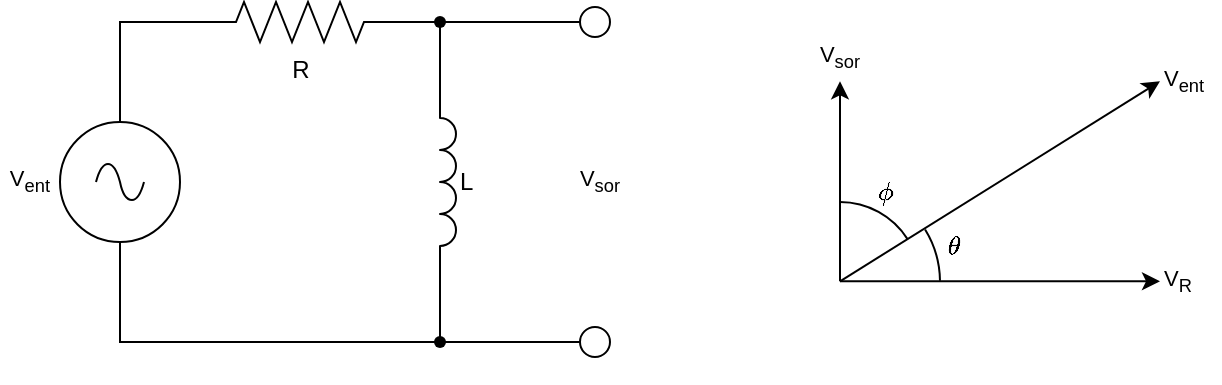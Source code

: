 <mxfile version="28.2.8">
  <diagram name="Page 1" id="Page-1">
    <mxGraphModel dx="732" dy="874" grid="1" gridSize="10" guides="1" tooltips="1" connect="1" arrows="1" fold="1" page="1" pageScale="1" pageWidth="827" pageHeight="1169" math="1" shadow="0">
      <root>
        <mxCell id="0" />
        <mxCell id="1" parent="0" />
        <mxCell id="sDkNGm2xB-vckQluRT2C-44" value="$$\theta$$" style="text;html=1;whiteSpace=wrap;strokeColor=none;fillColor=none;align=center;verticalAlign=middle;rounded=0;fontFamily=Helvetica;fontSize=11;fontColor=default;labelBackgroundColor=default;" parent="1" vertex="1">
          <mxGeometry x="567" y="302" width="20" height="20" as="geometry" />
        </mxCell>
        <mxCell id="sDkNGm2xB-vckQluRT2C-45" value="$$\phi$$" style="text;html=1;whiteSpace=wrap;strokeColor=none;fillColor=none;align=center;verticalAlign=middle;rounded=0;fontFamily=Helvetica;fontSize=11;fontColor=default;labelBackgroundColor=default;" parent="1" vertex="1">
          <mxGeometry x="533" y="275" width="20" height="20" as="geometry" />
        </mxCell>
        <mxCell id="sDkNGm2xB-vckQluRT2C-40" value="V&lt;sub&gt;R&lt;/sub&gt;" style="text;html=1;whiteSpace=wrap;strokeColor=none;fillColor=none;align=left;verticalAlign=middle;rounded=0;fontFamily=Helvetica;fontSize=11;fontColor=default;labelBackgroundColor=default;convertToSvg=1;" parent="1" vertex="1">
          <mxGeometry x="680" y="320" width="30" height="20" as="geometry" />
        </mxCell>
        <mxCell id="sDkNGm2xB-vckQluRT2C-39" value="V&lt;sub&gt;ent&lt;/sub&gt;" style="text;html=1;whiteSpace=wrap;strokeColor=none;fillColor=none;align=left;verticalAlign=middle;rounded=0;fontFamily=Helvetica;fontSize=11;fontColor=default;labelBackgroundColor=default;convertToSvg=1;" parent="1" vertex="1">
          <mxGeometry x="680" y="220" width="30" height="20" as="geometry" />
        </mxCell>
        <mxCell id="a2qW_MYBUop-qcKPNAVE-28" value="&lt;div align=&quot;right&quot;&gt;V&lt;sub&gt;ent&lt;/sub&gt;&lt;/div&gt;" style="text;html=1;whiteSpace=wrap;strokeColor=none;fillColor=none;align=right;verticalAlign=middle;rounded=0;fontFamily=Helvetica;fontSize=11;fontColor=default;labelBackgroundColor=default;convertToSvg=1;" parent="1" vertex="1">
          <mxGeometry x="100" y="265" width="27" height="30" as="geometry" />
        </mxCell>
        <mxCell id="sDkNGm2xB-vckQluRT2C-35" value="V&lt;sub&gt;sor&lt;/sub&gt;" style="text;html=1;whiteSpace=wrap;strokeColor=none;fillColor=none;align=center;verticalAlign=middle;rounded=0;fontFamily=Helvetica;fontSize=11;fontColor=default;labelBackgroundColor=default;convertToSvg=1;" parent="1" vertex="1">
          <mxGeometry x="380" y="270" width="40" height="20" as="geometry" />
        </mxCell>
        <UserObject label="" tags="Électrique Lien" id="22">
          <mxCell parent="1" vertex="1" visible="0">
            <mxGeometry as="geometry" />
          </mxCell>
        </UserObject>
        <mxCell id="a2qW_MYBUop-qcKPNAVE-22" value="" style="pointerEvents=1;verticalLabelPosition=bottom;shadow=0;dashed=0;align=center;html=1;verticalAlign=top;shape=mxgraph.electrical.signal_sources.source;aspect=fixed;points=[[0.5,0,0],[1,0.5,0],[0.5,1,0],[0,0.5,0]];elSignalType=ac;" parent="1" vertex="1">
          <mxGeometry x="130" y="250" width="60" height="60" as="geometry" />
        </mxCell>
        <mxCell id="sDkNGm2xB-vckQluRT2C-26" value="" style="edgeStyle=orthogonalEdgeStyle;rounded=0;orthogonalLoop=1;jettySize=auto;html=1;endArrow=none;endFill=0;" parent="1" source="a2qW_MYBUop-qcKPNAVE-23" target="sDkNGm2xB-vckQluRT2C-25" edge="1">
          <mxGeometry relative="1" as="geometry" />
        </mxCell>
        <mxCell id="a2qW_MYBUop-qcKPNAVE-23" value="R" style="pointerEvents=1;verticalLabelPosition=bottom;shadow=0;dashed=0;align=center;html=1;verticalAlign=top;shape=mxgraph.electrical.resistors.resistor_2;convertToSvg=1;" parent="1" vertex="1">
          <mxGeometry x="200" y="190" width="100" height="20" as="geometry" />
        </mxCell>
        <mxCell id="sDkNGm2xB-vckQluRT2C-29" style="edgeStyle=orthogonalEdgeStyle;shape=connector;rounded=0;orthogonalLoop=1;jettySize=auto;html=1;exitX=1;exitY=1;exitDx=0;exitDy=0;exitPerimeter=0;strokeColor=default;align=center;verticalAlign=middle;fontFamily=Helvetica;fontSize=11;fontColor=default;labelBackgroundColor=default;endArrow=none;endFill=0;" parent="1" source="a2qW_MYBUop-qcKPNAVE-24" target="sDkNGm2xB-vckQluRT2C-28" edge="1">
          <mxGeometry relative="1" as="geometry" />
        </mxCell>
        <mxCell id="sDkNGm2xB-vckQluRT2C-30" style="edgeStyle=orthogonalEdgeStyle;shape=connector;rounded=0;orthogonalLoop=1;jettySize=auto;html=1;exitX=0;exitY=1;exitDx=0;exitDy=0;exitPerimeter=0;strokeColor=default;align=center;verticalAlign=middle;fontFamily=Helvetica;fontSize=11;fontColor=default;labelBackgroundColor=default;endArrow=none;endFill=0;" parent="1" source="a2qW_MYBUop-qcKPNAVE-24" target="sDkNGm2xB-vckQluRT2C-25" edge="1">
          <mxGeometry relative="1" as="geometry" />
        </mxCell>
        <mxCell id="a2qW_MYBUop-qcKPNAVE-24" value="L" style="pointerEvents=1;verticalLabelPosition=bottom;shadow=0;dashed=0;align=left;html=1;verticalAlign=middle;shape=mxgraph.electrical.inductors.inductor_3;rotation=90;horizontal=0;convertToSvg=1;" parent="1" vertex="1">
          <mxGeometry x="274" y="276" width="100" height="8" as="geometry" />
        </mxCell>
        <mxCell id="a2qW_MYBUop-qcKPNAVE-25" style="edgeStyle=orthogonalEdgeStyle;rounded=0;orthogonalLoop=1;jettySize=auto;html=1;exitX=0;exitY=0.5;exitDx=0;exitDy=0;exitPerimeter=0;entryX=0.5;entryY=0;entryDx=0;entryDy=0;entryPerimeter=0;endArrow=none;endFill=0;" parent="1" source="a2qW_MYBUop-qcKPNAVE-23" target="a2qW_MYBUop-qcKPNAVE-22" edge="1">
          <mxGeometry relative="1" as="geometry" />
        </mxCell>
        <mxCell id="sDkNGm2xB-vckQluRT2C-25" value="" style="shape=waypoint;sketch=0;size=6;pointerEvents=1;points=[];fillColor=default;resizable=0;rotatable=0;perimeter=centerPerimeter;snapToPoint=1;verticalAlign=top;shadow=0;dashed=0;" parent="1" vertex="1">
          <mxGeometry x="310" y="190" width="20" height="20" as="geometry" />
        </mxCell>
        <mxCell id="sDkNGm2xB-vckQluRT2C-27" value="" style="edgeStyle=orthogonalEdgeStyle;rounded=0;orthogonalLoop=1;jettySize=auto;html=1;endArrow=none;endFill=0;exitX=0.5;exitY=1;exitDx=0;exitDy=0;exitPerimeter=0;" parent="1" source="a2qW_MYBUop-qcKPNAVE-22" target="sDkNGm2xB-vckQluRT2C-28" edge="1">
          <mxGeometry relative="1" as="geometry">
            <mxPoint x="150" y="360" as="sourcePoint" />
            <Array as="points">
              <mxPoint x="160" y="360" />
            </Array>
          </mxGeometry>
        </mxCell>
        <mxCell id="sDkNGm2xB-vckQluRT2C-28" value="" style="shape=waypoint;sketch=0;size=6;pointerEvents=1;points=[];fillColor=default;resizable=0;rotatable=0;perimeter=centerPerimeter;snapToPoint=1;verticalAlign=top;shadow=0;dashed=0;" parent="1" vertex="1">
          <mxGeometry x="310" y="350" width="20" height="20" as="geometry" />
        </mxCell>
        <mxCell id="sDkNGm2xB-vckQluRT2C-34" style="edgeStyle=orthogonalEdgeStyle;shape=connector;rounded=0;orthogonalLoop=1;jettySize=auto;html=1;exitX=0;exitY=0.5;exitDx=0;exitDy=0;strokeColor=default;align=center;verticalAlign=middle;fontFamily=Helvetica;fontSize=11;fontColor=default;labelBackgroundColor=default;endArrow=none;endFill=0;" parent="1" source="sDkNGm2xB-vckQluRT2C-31" target="sDkNGm2xB-vckQluRT2C-25" edge="1">
          <mxGeometry relative="1" as="geometry" />
        </mxCell>
        <mxCell id="sDkNGm2xB-vckQluRT2C-31" value="" style="verticalLabelPosition=bottom;shadow=0;dashed=0;align=center;html=1;verticalAlign=top;strokeWidth=1;shape=ellipse;perimeter=ellipsePerimeter;fontFamily=Helvetica;fontSize=11;fontColor=default;labelBackgroundColor=default;" parent="1" vertex="1">
          <mxGeometry x="390" y="192.5" width="15" height="15" as="geometry" />
        </mxCell>
        <mxCell id="sDkNGm2xB-vckQluRT2C-33" style="edgeStyle=orthogonalEdgeStyle;shape=connector;rounded=0;orthogonalLoop=1;jettySize=auto;html=1;exitX=0;exitY=0.5;exitDx=0;exitDy=0;strokeColor=default;align=center;verticalAlign=middle;fontFamily=Helvetica;fontSize=11;fontColor=default;labelBackgroundColor=default;endArrow=none;endFill=0;" parent="1" source="sDkNGm2xB-vckQluRT2C-32" target="sDkNGm2xB-vckQluRT2C-28" edge="1">
          <mxGeometry relative="1" as="geometry" />
        </mxCell>
        <mxCell id="sDkNGm2xB-vckQluRT2C-32" value="" style="verticalLabelPosition=bottom;shadow=0;dashed=0;align=center;html=1;verticalAlign=top;strokeWidth=1;shape=ellipse;perimeter=ellipsePerimeter;fontFamily=Helvetica;fontSize=11;fontColor=default;labelBackgroundColor=default;" parent="1" vertex="1">
          <mxGeometry x="390" y="352.5" width="15" height="15" as="geometry" />
        </mxCell>
        <mxCell id="sDkNGm2xB-vckQluRT2C-36" value="" style="edgeStyle=none;orthogonalLoop=1;jettySize=auto;html=1;rounded=0;strokeColor=default;align=center;verticalAlign=middle;fontFamily=Helvetica;fontSize=11;fontColor=default;labelBackgroundColor=default;endArrow=classic;endFill=1;" parent="1" edge="1">
          <mxGeometry width="80" relative="1" as="geometry">
            <mxPoint x="520" y="329.66" as="sourcePoint" />
            <mxPoint x="520" y="229.66" as="targetPoint" />
            <Array as="points" />
          </mxGeometry>
        </mxCell>
        <mxCell id="sDkNGm2xB-vckQluRT2C-37" value="" style="edgeStyle=none;orthogonalLoop=1;jettySize=auto;html=1;rounded=0;strokeColor=default;align=center;verticalAlign=middle;fontFamily=Helvetica;fontSize=11;fontColor=default;labelBackgroundColor=default;endArrow=classic;endFill=1;" parent="1" edge="1">
          <mxGeometry width="80" relative="1" as="geometry">
            <mxPoint x="520" y="329.66" as="sourcePoint" />
            <mxPoint x="680" y="329.66" as="targetPoint" />
            <Array as="points" />
          </mxGeometry>
        </mxCell>
        <mxCell id="sDkNGm2xB-vckQluRT2C-38" value="" style="edgeStyle=none;orthogonalLoop=1;jettySize=auto;html=1;rounded=0;strokeColor=default;align=center;verticalAlign=middle;fontFamily=Helvetica;fontSize=11;fontColor=default;labelBackgroundColor=default;endArrow=classic;endFill=1;" parent="1" edge="1">
          <mxGeometry width="80" relative="1" as="geometry">
            <mxPoint x="520" y="329.66" as="sourcePoint" />
            <mxPoint x="680" y="229.66" as="targetPoint" />
            <Array as="points" />
          </mxGeometry>
        </mxCell>
        <mxCell id="sDkNGm2xB-vckQluRT2C-41" value="V&lt;sub&gt;sor&lt;/sub&gt;" style="text;html=1;whiteSpace=wrap;strokeColor=none;fillColor=none;align=center;verticalAlign=middle;rounded=0;fontFamily=Helvetica;fontSize=11;fontColor=default;labelBackgroundColor=default;convertToSvg=1;" parent="1" vertex="1">
          <mxGeometry x="500" y="207.5" width="40" height="20" as="geometry" />
        </mxCell>
        <mxCell id="sDkNGm2xB-vckQluRT2C-42" value="" style="verticalLabelPosition=bottom;verticalAlign=top;html=1;shape=mxgraph.basic.arc;startAngle=0;endAngle=0.16;fontFamily=Helvetica;fontSize=11;fontColor=default;labelBackgroundColor=default;" parent="1" vertex="1">
          <mxGeometry x="480" y="290" width="80" height="80" as="geometry" />
        </mxCell>
        <mxCell id="sDkNGm2xB-vckQluRT2C-43" value="" style="verticalLabelPosition=bottom;verticalAlign=top;html=1;shape=mxgraph.basic.arc;startAngle=0.162;endAngle=0.248;fontFamily=Helvetica;fontSize=11;fontColor=default;labelBackgroundColor=default;" parent="1" vertex="1">
          <mxGeometry x="470" y="280" width="100" height="100" as="geometry" />
        </mxCell>
      </root>
    </mxGraphModel>
  </diagram>
</mxfile>
